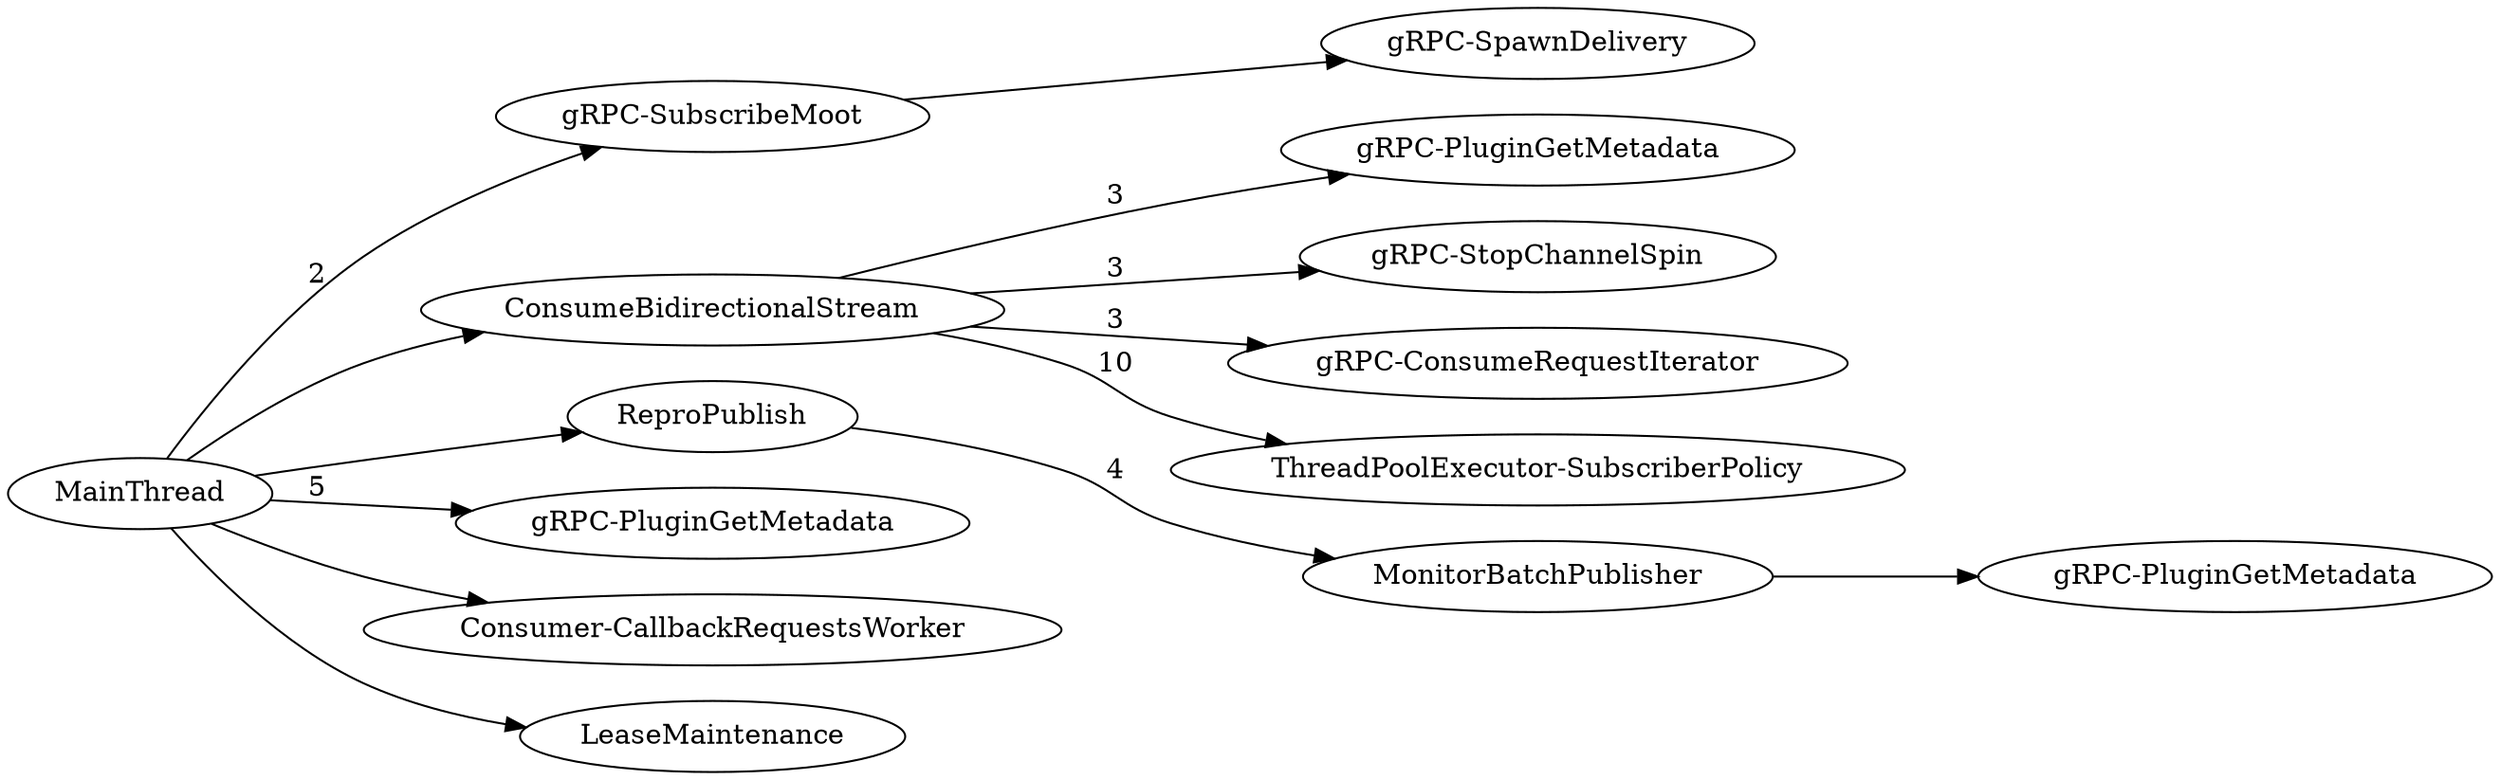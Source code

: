 digraph G {
rankdir=LR;
subgraph  {
subgraph  {
}

"Thread-gRPC-SubscribeMoot" -> "Thread-gRPC-SpawnDelivery";
}

subgraph  {
}

subgraph  {
}

subgraph  {
subgraph  {
}

subgraph  {
}

subgraph  {
}

subgraph  {
}

"Thread-ConsumeBidirectionalStream" -> "Thread-gRPC-PluginGetMetadata++"  [label=3];
"Thread-ConsumeBidirectionalStream" -> "Thread-gRPC-StopChannelSpin"  [label=3];
"Thread-ConsumeBidirectionalStream" -> "Thread-gRPC-ConsumeRequestIterator"  [label=3];
"Thread-ConsumeBidirectionalStream" -> "ThreadPoolExecutor-SubscriberPolicy"  [label=10];
}

subgraph  {
}

subgraph  {
subgraph  {
subgraph  {
}

"Thread-MonitorBatchPublisher" -> "Thread-gRPC-PluginGetMetadata+++";
}

"Thread-ReproPublish" -> "Thread-MonitorBatchPublisher"  [label=4];
}

MainThread -> "Thread-gRPC-SubscribeMoot"  [label=2];
MainThread -> "Thread-gRPC-PluginGetMetadata"  [label=5];
MainThread -> "Thread-Consumer-CallbackRequestsWorker";
MainThread -> "Thread-ConsumeBidirectionalStream";
MainThread -> "Thread-LeaseMaintenance";
MainThread -> "Thread-ReproPublish";
"Thread-gRPC-PluginGetMetadata+++" [label="gRPC-PluginGetMetadata"];
"Thread-ConsumeBidirectionalStream" [label=ConsumeBidirectionalStream];
"Thread-gRPC-StopChannelSpin" [label="gRPC-StopChannelSpin"];
"Thread-gRPC-SpawnDelivery" [label="gRPC-SpawnDelivery"];
"Thread-gRPC-PluginGetMetadata++" [label="gRPC-PluginGetMetadata"];
"Thread-gRPC-ConsumeRequestIterator" [label="gRPC-ConsumeRequestIterator"];
"Thread-MonitorBatchPublisher" [label=MonitorBatchPublisher];
"Thread-ReproPublish" [label=ReproPublish];
"Thread-LeaseMaintenance" [label=LeaseMaintenance];
"Thread-gRPC-PluginGetMetadata" [label="gRPC-PluginGetMetadata"];
"Thread-gRPC-SubscribeMoot" [label="gRPC-SubscribeMoot"];
"Thread-Consumer-CallbackRequestsWorker" [label="Consumer-CallbackRequestsWorker"];
}

